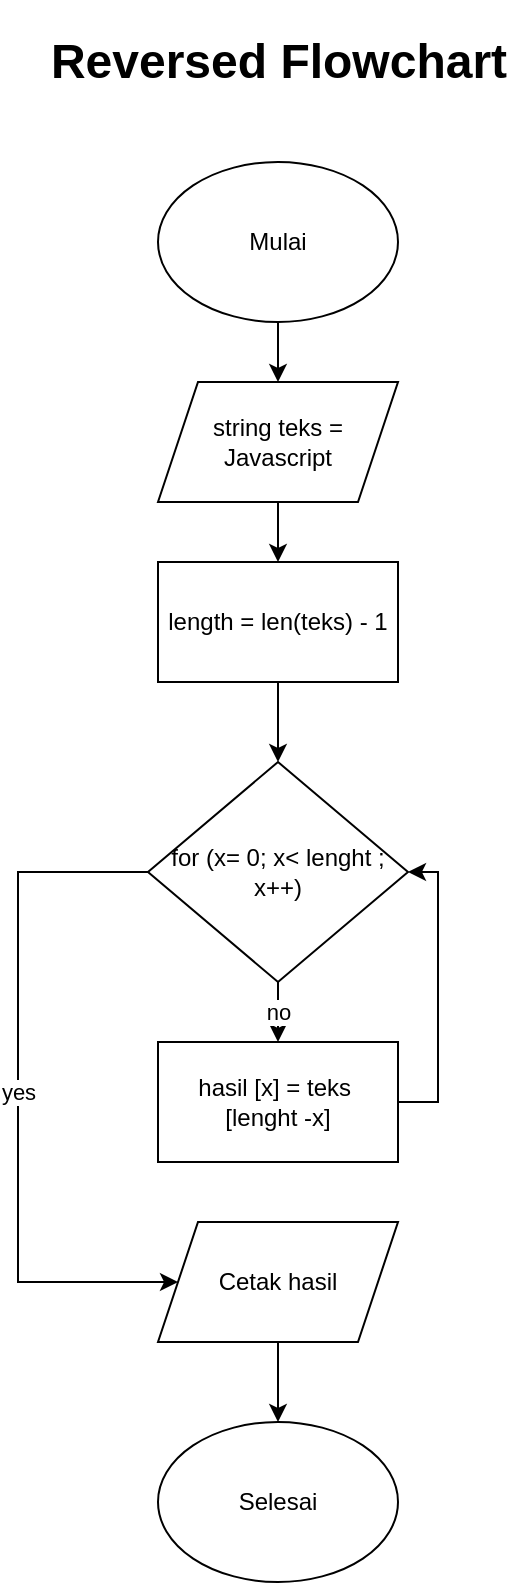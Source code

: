 <mxfile version="16.2.7" type="device"><diagram id="e7zRs-H0xg697exXj42F" name="Page-1"><mxGraphModel dx="1085" dy="-497" grid="1" gridSize="10" guides="1" tooltips="1" connect="1" arrows="1" fold="1" page="1" pageScale="1" pageWidth="850" pageHeight="1100" math="0" shadow="0"><root><mxCell id="0"/><mxCell id="1" parent="0"/><mxCell id="Ge9U-XaLcOz7K9jCFro_-1" style="edgeStyle=orthogonalEdgeStyle;rounded=0;orthogonalLoop=1;jettySize=auto;html=1;" edge="1" parent="1" source="Ge9U-XaLcOz7K9jCFro_-2" target="Ge9U-XaLcOz7K9jCFro_-5"><mxGeometry relative="1" as="geometry"/></mxCell><mxCell id="Ge9U-XaLcOz7K9jCFro_-2" value="Mulai" style="ellipse;whiteSpace=wrap;html=1;" vertex="1" parent="1"><mxGeometry x="400" y="1210" width="120" height="80" as="geometry"/></mxCell><mxCell id="Ge9U-XaLcOz7K9jCFro_-3" value="Selesai" style="ellipse;whiteSpace=wrap;html=1;" vertex="1" parent="1"><mxGeometry x="400" y="1840" width="120" height="80" as="geometry"/></mxCell><mxCell id="Ge9U-XaLcOz7K9jCFro_-4" style="edgeStyle=orthogonalEdgeStyle;rounded=0;orthogonalLoop=1;jettySize=auto;html=1;" edge="1" parent="1" source="Ge9U-XaLcOz7K9jCFro_-5" target="Ge9U-XaLcOz7K9jCFro_-10"><mxGeometry relative="1" as="geometry"/></mxCell><mxCell id="Ge9U-XaLcOz7K9jCFro_-5" value="string teks = Javascript" style="shape=parallelogram;perimeter=parallelogramPerimeter;whiteSpace=wrap;html=1;fixedSize=1;" vertex="1" parent="1"><mxGeometry x="400" y="1320" width="120" height="60" as="geometry"/></mxCell><mxCell id="Ge9U-XaLcOz7K9jCFro_-6" value="no" style="edgeStyle=orthogonalEdgeStyle;rounded=0;orthogonalLoop=1;jettySize=auto;html=1;" edge="1" parent="1" source="Ge9U-XaLcOz7K9jCFro_-8" target="Ge9U-XaLcOz7K9jCFro_-12"><mxGeometry relative="1" as="geometry"/></mxCell><mxCell id="Ge9U-XaLcOz7K9jCFro_-7" value="yes" style="edgeStyle=orthogonalEdgeStyle;rounded=0;orthogonalLoop=1;jettySize=auto;html=1;entryX=0;entryY=0.5;entryDx=0;entryDy=0;" edge="1" parent="1" source="Ge9U-XaLcOz7K9jCFro_-8" target="Ge9U-XaLcOz7K9jCFro_-14"><mxGeometry relative="1" as="geometry"><Array as="points"><mxPoint x="330" y="1565"/><mxPoint x="330" y="1770"/></Array></mxGeometry></mxCell><mxCell id="Ge9U-XaLcOz7K9jCFro_-8" value="for (x= 0; x&amp;lt; lenght ; x++)" style="rhombus;whiteSpace=wrap;html=1;" vertex="1" parent="1"><mxGeometry x="395" y="1510" width="130" height="110" as="geometry"/></mxCell><mxCell id="Ge9U-XaLcOz7K9jCFro_-9" style="edgeStyle=orthogonalEdgeStyle;rounded=0;orthogonalLoop=1;jettySize=auto;html=1;entryX=0.5;entryY=0;entryDx=0;entryDy=0;" edge="1" parent="1" source="Ge9U-XaLcOz7K9jCFro_-10" target="Ge9U-XaLcOz7K9jCFro_-8"><mxGeometry relative="1" as="geometry"/></mxCell><mxCell id="Ge9U-XaLcOz7K9jCFro_-10" value="length = len(teks) - 1" style="rounded=0;whiteSpace=wrap;html=1;" vertex="1" parent="1"><mxGeometry x="400" y="1410" width="120" height="60" as="geometry"/></mxCell><mxCell id="Ge9U-XaLcOz7K9jCFro_-11" style="edgeStyle=orthogonalEdgeStyle;rounded=0;orthogonalLoop=1;jettySize=auto;html=1;entryX=1;entryY=0.5;entryDx=0;entryDy=0;exitX=1;exitY=0.5;exitDx=0;exitDy=0;" edge="1" parent="1" source="Ge9U-XaLcOz7K9jCFro_-12" target="Ge9U-XaLcOz7K9jCFro_-8"><mxGeometry relative="1" as="geometry"/></mxCell><mxCell id="Ge9U-XaLcOz7K9jCFro_-12" value="hasil [x] = teks&amp;nbsp; [lenght -x]" style="rounded=0;whiteSpace=wrap;html=1;" vertex="1" parent="1"><mxGeometry x="400" y="1650" width="120" height="60" as="geometry"/></mxCell><mxCell id="Ge9U-XaLcOz7K9jCFro_-13" style="edgeStyle=orthogonalEdgeStyle;rounded=0;orthogonalLoop=1;jettySize=auto;html=1;" edge="1" parent="1" source="Ge9U-XaLcOz7K9jCFro_-14" target="Ge9U-XaLcOz7K9jCFro_-3"><mxGeometry relative="1" as="geometry"/></mxCell><mxCell id="Ge9U-XaLcOz7K9jCFro_-14" value="Cetak hasil" style="shape=parallelogram;perimeter=parallelogramPerimeter;whiteSpace=wrap;html=1;fixedSize=1;" vertex="1" parent="1"><mxGeometry x="400" y="1740" width="120" height="60" as="geometry"/></mxCell><mxCell id="Ge9U-XaLcOz7K9jCFro_-15" value="&lt;h1&gt;Reversed Flowchart&lt;/h1&gt;" style="text;html=1;align=center;verticalAlign=middle;resizable=0;points=[];autosize=1;strokeColor=none;fillColor=none;" vertex="1" parent="1"><mxGeometry x="340" y="1135" width="240" height="50" as="geometry"/></mxCell></root></mxGraphModel></diagram></mxfile>